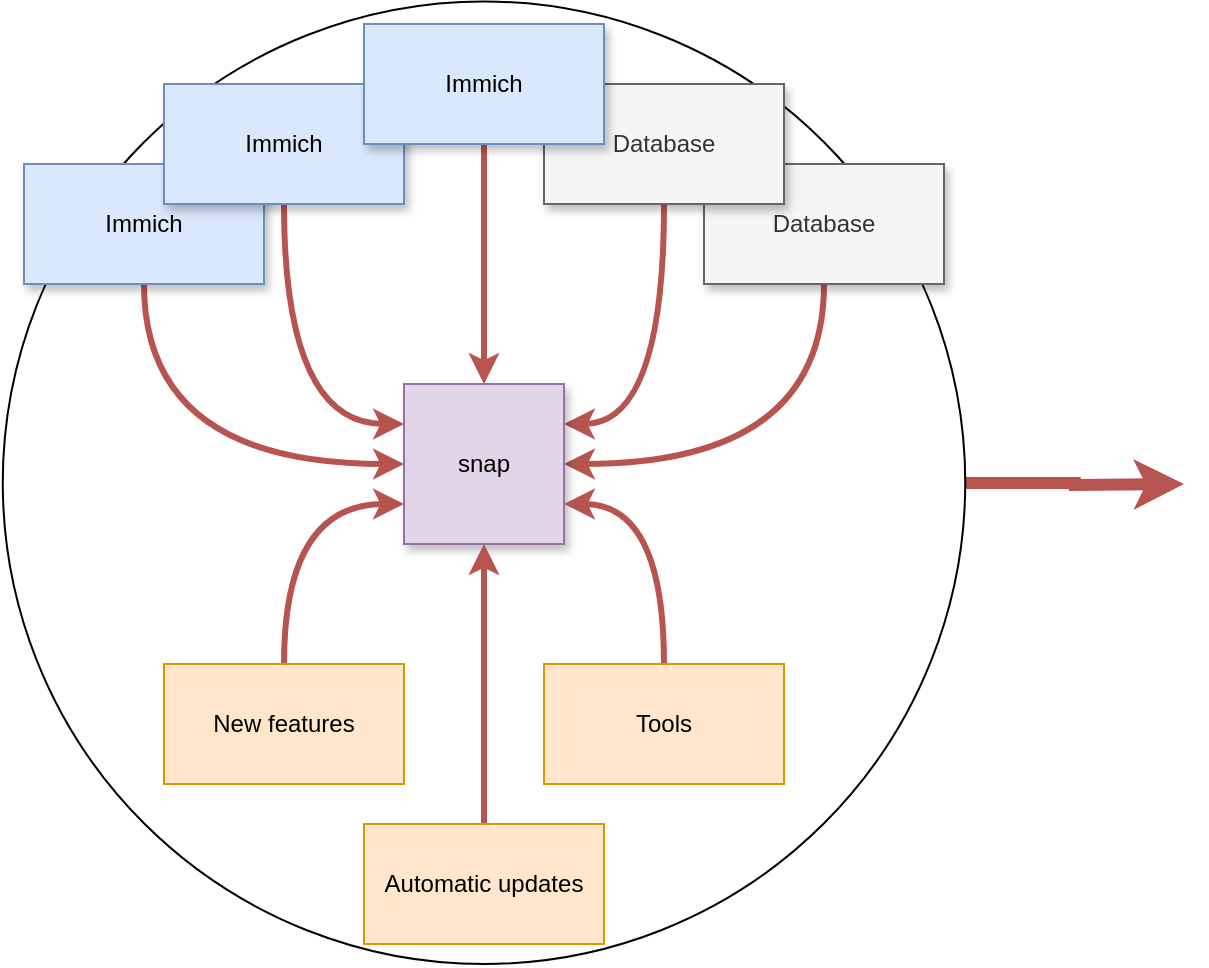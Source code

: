 <mxfile version="21.1.2" type="device">
  <diagram name="Page-1" id="HUS-b-2fFfd0ITWpmIsU">
    <mxGraphModel dx="1114" dy="1095" grid="1" gridSize="10" guides="1" tooltips="1" connect="1" arrows="1" fold="1" page="1" pageScale="1" pageWidth="850" pageHeight="1100" math="0" shadow="0">
      <root>
        <mxCell id="0" />
        <mxCell id="1" parent="0" />
        <mxCell id="XQrB3ldbQ0HkZ4SikYRE-21" style="edgeStyle=orthogonalEdgeStyle;rounded=0;orthogonalLoop=1;jettySize=auto;html=1;strokeWidth=6;fillColor=#f8cecc;strokeColor=#b85450;" edge="1" parent="1" source="XQrB3ldbQ0HkZ4SikYRE-20">
          <mxGeometry relative="1" as="geometry">
            <mxPoint x="600" y="400" as="targetPoint" />
          </mxGeometry>
        </mxCell>
        <mxCell id="XQrB3ldbQ0HkZ4SikYRE-20" value="" style="ellipse;whiteSpace=wrap;html=1;aspect=fixed;" vertex="1" parent="1">
          <mxGeometry x="9.38" y="158.75" width="481.25" height="481.25" as="geometry" />
        </mxCell>
        <mxCell id="XQrB3ldbQ0HkZ4SikYRE-8" style="edgeStyle=orthogonalEdgeStyle;rounded=0;orthogonalLoop=1;jettySize=auto;html=1;entryX=0;entryY=0.5;entryDx=0;entryDy=0;curved=1;exitX=0.5;exitY=1;exitDx=0;exitDy=0;fillColor=#f8cecc;strokeColor=#b85450;strokeWidth=3;" edge="1" parent="1" source="XQrB3ldbQ0HkZ4SikYRE-1" target="XQrB3ldbQ0HkZ4SikYRE-6">
          <mxGeometry relative="1" as="geometry" />
        </mxCell>
        <mxCell id="XQrB3ldbQ0HkZ4SikYRE-1" value="Immich" style="rounded=0;whiteSpace=wrap;html=1;shadow=1;fillColor=#dae8fc;strokeColor=#6c8ebf;" vertex="1" parent="1">
          <mxGeometry x="20" y="240" width="120" height="60" as="geometry" />
        </mxCell>
        <mxCell id="XQrB3ldbQ0HkZ4SikYRE-10" style="edgeStyle=orthogonalEdgeStyle;rounded=0;orthogonalLoop=1;jettySize=auto;html=1;entryX=0;entryY=0.25;entryDx=0;entryDy=0;curved=1;fillColor=#f8cecc;strokeColor=#b85450;strokeWidth=3;" edge="1" parent="1" source="XQrB3ldbQ0HkZ4SikYRE-2" target="XQrB3ldbQ0HkZ4SikYRE-6">
          <mxGeometry relative="1" as="geometry" />
        </mxCell>
        <mxCell id="XQrB3ldbQ0HkZ4SikYRE-2" value="Immich" style="rounded=0;whiteSpace=wrap;html=1;shadow=1;fillColor=#dae8fc;strokeColor=#6c8ebf;" vertex="1" parent="1">
          <mxGeometry x="90" y="200" width="120" height="60" as="geometry" />
        </mxCell>
        <mxCell id="XQrB3ldbQ0HkZ4SikYRE-9" style="edgeStyle=orthogonalEdgeStyle;rounded=0;orthogonalLoop=1;jettySize=auto;html=1;entryX=1;entryY=0.5;entryDx=0;entryDy=0;curved=1;exitX=0.5;exitY=1;exitDx=0;exitDy=0;fillColor=#f8cecc;strokeColor=#b85450;strokeWidth=3;" edge="1" parent="1" source="XQrB3ldbQ0HkZ4SikYRE-5" target="XQrB3ldbQ0HkZ4SikYRE-6">
          <mxGeometry relative="1" as="geometry" />
        </mxCell>
        <mxCell id="XQrB3ldbQ0HkZ4SikYRE-5" value="Database" style="rounded=0;whiteSpace=wrap;html=1;shadow=1;fillColor=#f5f5f5;strokeColor=#666666;fontColor=#333333;" vertex="1" parent="1">
          <mxGeometry x="360" y="240" width="120" height="60" as="geometry" />
        </mxCell>
        <mxCell id="XQrB3ldbQ0HkZ4SikYRE-11" style="edgeStyle=orthogonalEdgeStyle;rounded=0;orthogonalLoop=1;jettySize=auto;html=1;entryX=1;entryY=0.25;entryDx=0;entryDy=0;curved=1;fillColor=#f8cecc;strokeColor=#b85450;strokeWidth=3;" edge="1" parent="1" source="XQrB3ldbQ0HkZ4SikYRE-4" target="XQrB3ldbQ0HkZ4SikYRE-6">
          <mxGeometry relative="1" as="geometry" />
        </mxCell>
        <mxCell id="XQrB3ldbQ0HkZ4SikYRE-4" value="Database" style="rounded=0;whiteSpace=wrap;html=1;shadow=1;fillColor=#f5f5f5;strokeColor=#666666;fontColor=#333333;" vertex="1" parent="1">
          <mxGeometry x="280" y="200" width="120" height="60" as="geometry" />
        </mxCell>
        <mxCell id="XQrB3ldbQ0HkZ4SikYRE-12" style="edgeStyle=orthogonalEdgeStyle;rounded=0;orthogonalLoop=1;jettySize=auto;html=1;entryX=0.5;entryY=0;entryDx=0;entryDy=0;fillColor=#f8cecc;strokeColor=#b85450;strokeWidth=3;" edge="1" parent="1" source="XQrB3ldbQ0HkZ4SikYRE-3" target="XQrB3ldbQ0HkZ4SikYRE-6">
          <mxGeometry relative="1" as="geometry" />
        </mxCell>
        <mxCell id="XQrB3ldbQ0HkZ4SikYRE-3" value="Immich" style="rounded=0;whiteSpace=wrap;html=1;shadow=1;fillColor=#dae8fc;strokeColor=#6c8ebf;" vertex="1" parent="1">
          <mxGeometry x="190" y="170" width="120" height="60" as="geometry" />
        </mxCell>
        <mxCell id="XQrB3ldbQ0HkZ4SikYRE-6" value="snap" style="whiteSpace=wrap;html=1;aspect=fixed;shadow=1;fillColor=#e1d5e7;strokeColor=#9673a6;" vertex="1" parent="1">
          <mxGeometry x="210" y="350" width="80" height="80" as="geometry" />
        </mxCell>
        <mxCell id="XQrB3ldbQ0HkZ4SikYRE-18" style="edgeStyle=orthogonalEdgeStyle;rounded=0;orthogonalLoop=1;jettySize=auto;html=1;entryX=1;entryY=0.75;entryDx=0;entryDy=0;curved=1;fillColor=#f8cecc;strokeColor=#b85450;strokeWidth=3;" edge="1" parent="1" source="XQrB3ldbQ0HkZ4SikYRE-13" target="XQrB3ldbQ0HkZ4SikYRE-6">
          <mxGeometry relative="1" as="geometry" />
        </mxCell>
        <mxCell id="XQrB3ldbQ0HkZ4SikYRE-13" value="Tools" style="rounded=0;whiteSpace=wrap;html=1;fillColor=#ffe6cc;strokeColor=#d79b00;" vertex="1" parent="1">
          <mxGeometry x="280" y="490" width="120" height="60" as="geometry" />
        </mxCell>
        <mxCell id="XQrB3ldbQ0HkZ4SikYRE-17" style="edgeStyle=orthogonalEdgeStyle;rounded=0;orthogonalLoop=1;jettySize=auto;html=1;entryX=0.5;entryY=1;entryDx=0;entryDy=0;fillColor=#f8cecc;strokeColor=#b85450;strokeWidth=3;" edge="1" parent="1" source="XQrB3ldbQ0HkZ4SikYRE-14" target="XQrB3ldbQ0HkZ4SikYRE-6">
          <mxGeometry relative="1" as="geometry" />
        </mxCell>
        <mxCell id="XQrB3ldbQ0HkZ4SikYRE-14" value="Automatic updates" style="rounded=0;whiteSpace=wrap;html=1;fillColor=#ffe6cc;strokeColor=#d79b00;" vertex="1" parent="1">
          <mxGeometry x="190" y="570" width="120" height="60" as="geometry" />
        </mxCell>
        <mxCell id="XQrB3ldbQ0HkZ4SikYRE-19" style="edgeStyle=orthogonalEdgeStyle;rounded=0;orthogonalLoop=1;jettySize=auto;html=1;entryX=0;entryY=0.75;entryDx=0;entryDy=0;curved=1;fillColor=#f8cecc;strokeColor=#b85450;strokeWidth=3;" edge="1" parent="1" source="XQrB3ldbQ0HkZ4SikYRE-15" target="XQrB3ldbQ0HkZ4SikYRE-6">
          <mxGeometry relative="1" as="geometry" />
        </mxCell>
        <mxCell id="XQrB3ldbQ0HkZ4SikYRE-15" value="New features" style="rounded=0;whiteSpace=wrap;html=1;fillColor=#ffe6cc;strokeColor=#d79b00;" vertex="1" parent="1">
          <mxGeometry x="90" y="490" width="120" height="60" as="geometry" />
        </mxCell>
      </root>
    </mxGraphModel>
  </diagram>
</mxfile>
